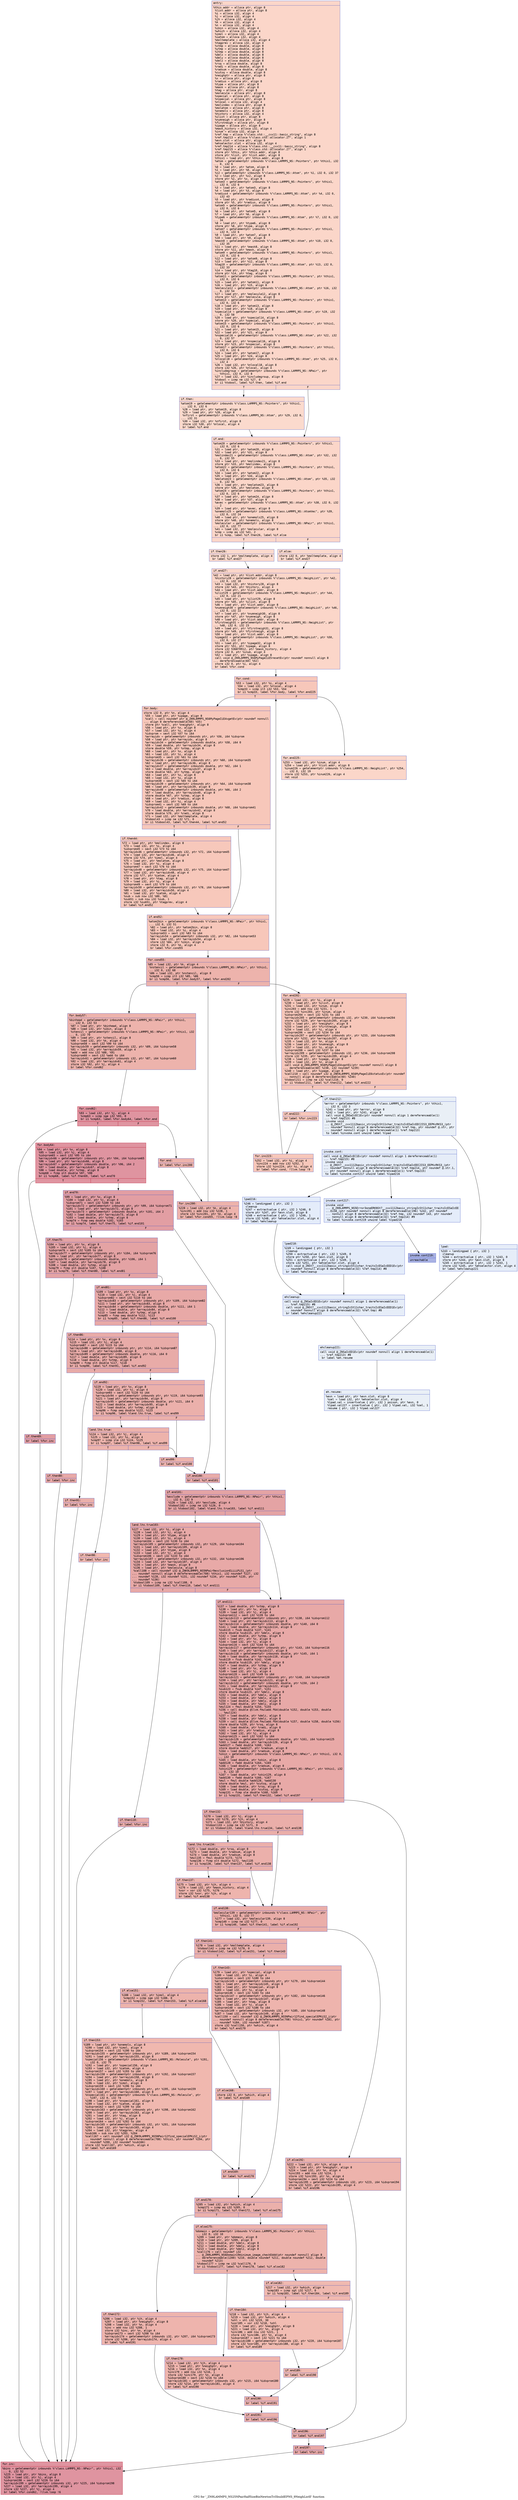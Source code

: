 digraph "CFG for '_ZN9LAMMPS_NS25NPairHalfSizeBinNewtonTri5buildEPNS_9NeighListE' function" {
	label="CFG for '_ZN9LAMMPS_NS25NPairHalfSizeBinNewtonTri5buildEPNS_9NeighListE' function";

	Node0x55bb4917cc70 [shape=record,color="#3d50c3ff", style=filled, fillcolor="#f6a38570" fontname="Courier",label="{entry:\l|  %this.addr = alloca ptr, align 8\l  %list.addr = alloca ptr, align 8\l  %i = alloca i32, align 4\l  %j = alloca i32, align 4\l  %jh = alloca i32, align 4\l  %k = alloca i32, align 4\l  %n = alloca i32, align 4\l  %ibin = alloca i32, align 4\l  %which = alloca i32, align 4\l  %imol = alloca i32, align 4\l  %iatom = alloca i32, align 4\l  %moltemplate = alloca i32, align 4\l  %tagprev = alloca i32, align 4\l  %xtmp = alloca double, align 8\l  %ytmp = alloca double, align 8\l  %ztmp = alloca double, align 8\l  %delx = alloca double, align 8\l  %dely = alloca double, align 8\l  %delz = alloca double, align 8\l  %rsq = alloca double, align 8\l  %radi = alloca double, align 8\l  %radsum = alloca double, align 8\l  %cutsq = alloca double, align 8\l  %neighptr = alloca ptr, align 8\l  %x = alloca ptr, align 8\l  %radius = alloca ptr, align 8\l  %type = alloca ptr, align 8\l  %mask = alloca ptr, align 8\l  %tag = alloca ptr, align 8\l  %molecule = alloca ptr, align 8\l  %special = alloca ptr, align 8\l  %nspecial = alloca ptr, align 8\l  %nlocal = alloca i32, align 4\l  %molindex = alloca ptr, align 8\l  %molatom = alloca ptr, align 8\l  %onemols = alloca ptr, align 8\l  %history = alloca i32, align 4\l  %ilist = alloca ptr, align 8\l  %numneigh = alloca ptr, align 8\l  %firstneigh = alloca ptr, align 8\l  %ipage = alloca ptr, align 8\l  %mask_history = alloca i32, align 4\l  %inum = alloca i32, align 4\l  %ref.tmp = alloca %\"class.std::__cxx11::basic_string\", align 8\l  %ref.tmp213 = alloca %\"class.std::allocator.27\", align 1\l  %exn.slot = alloca ptr, align 8\l  %ehselector.slot = alloca i32, align 4\l  %ref.tmp214 = alloca %\"class.std::__cxx11::basic_string\", align 8\l  %ref.tmp215 = alloca %\"class.std::allocator.27\", align 1\l  store ptr %this, ptr %this.addr, align 8\l  store ptr %list, ptr %list.addr, align 8\l  %this1 = load ptr, ptr %this.addr, align 8\l  %atom = getelementptr inbounds %\"class.LAMMPS_NS::Pointers\", ptr %this1, i32\l... 0, i32 6\l  %0 = load ptr, ptr %atom, align 8\l  %1 = load ptr, ptr %0, align 8\l  %x2 = getelementptr inbounds %\"class.LAMMPS_NS::Atom\", ptr %1, i32 0, i32 37\l  %2 = load ptr, ptr %x2, align 8\l  store ptr %2, ptr %x, align 8\l  %atom3 = getelementptr inbounds %\"class.LAMMPS_NS::Pointers\", ptr %this1,\l... i32 0, i32 6\l  %3 = load ptr, ptr %atom3, align 8\l  %4 = load ptr, ptr %3, align 8\l  %radius4 = getelementptr inbounds %\"class.LAMMPS_NS::Atom\", ptr %4, i32 0,\l... i32 43\l  %5 = load ptr, ptr %radius4, align 8\l  store ptr %5, ptr %radius, align 8\l  %atom5 = getelementptr inbounds %\"class.LAMMPS_NS::Pointers\", ptr %this1,\l... i32 0, i32 6\l  %6 = load ptr, ptr %atom5, align 8\l  %7 = load ptr, ptr %6, align 8\l  %type6 = getelementptr inbounds %\"class.LAMMPS_NS::Atom\", ptr %7, i32 0, i32\l... 34\l  %8 = load ptr, ptr %type6, align 8\l  store ptr %8, ptr %type, align 8\l  %atom7 = getelementptr inbounds %\"class.LAMMPS_NS::Pointers\", ptr %this1,\l... i32 0, i32 6\l  %9 = load ptr, ptr %atom7, align 8\l  %10 = load ptr, ptr %9, align 8\l  %mask8 = getelementptr inbounds %\"class.LAMMPS_NS::Atom\", ptr %10, i32 0,\l... i32 35\l  %11 = load ptr, ptr %mask8, align 8\l  store ptr %11, ptr %mask, align 8\l  %atom9 = getelementptr inbounds %\"class.LAMMPS_NS::Pointers\", ptr %this1,\l... i32 0, i32 6\l  %12 = load ptr, ptr %atom9, align 8\l  %13 = load ptr, ptr %12, align 8\l  %tag10 = getelementptr inbounds %\"class.LAMMPS_NS::Atom\", ptr %13, i32 0,\l... i32 33\l  %14 = load ptr, ptr %tag10, align 8\l  store ptr %14, ptr %tag, align 8\l  %atom11 = getelementptr inbounds %\"class.LAMMPS_NS::Pointers\", ptr %this1,\l... i32 0, i32 6\l  %15 = load ptr, ptr %atom11, align 8\l  %16 = load ptr, ptr %15, align 8\l  %molecule12 = getelementptr inbounds %\"class.LAMMPS_NS::Atom\", ptr %16, i32\l... 0, i32 54\l  %17 = load ptr, ptr %molecule12, align 8\l  store ptr %17, ptr %molecule, align 8\l  %atom13 = getelementptr inbounds %\"class.LAMMPS_NS::Pointers\", ptr %this1,\l... i32 0, i32 6\l  %18 = load ptr, ptr %atom13, align 8\l  %19 = load ptr, ptr %18, align 8\l  %special14 = getelementptr inbounds %\"class.LAMMPS_NS::Atom\", ptr %19, i32\l... 0, i32 58\l  %20 = load ptr, ptr %special14, align 8\l  store ptr %20, ptr %special, align 8\l  %atom15 = getelementptr inbounds %\"class.LAMMPS_NS::Pointers\", ptr %this1,\l... i32 0, i32 6\l  %21 = load ptr, ptr %atom15, align 8\l  %22 = load ptr, ptr %21, align 8\l  %nspecial16 = getelementptr inbounds %\"class.LAMMPS_NS::Atom\", ptr %22, i32\l... 0, i32 57\l  %23 = load ptr, ptr %nspecial16, align 8\l  store ptr %23, ptr %nspecial, align 8\l  %atom17 = getelementptr inbounds %\"class.LAMMPS_NS::Pointers\", ptr %this1,\l... i32 0, i32 6\l  %24 = load ptr, ptr %atom17, align 8\l  %25 = load ptr, ptr %24, align 8\l  %nlocal18 = getelementptr inbounds %\"class.LAMMPS_NS::Atom\", ptr %25, i32 0,\l... i32 4\l  %26 = load i32, ptr %nlocal18, align 8\l  store i32 %26, ptr %nlocal, align 4\l  %includegroup = getelementptr inbounds %\"class.LAMMPS_NS::NPair\", ptr\l... %this1, i32 0, i32 8\l  %27 = load i32, ptr %includegroup, align 8\l  %tobool = icmp ne i32 %27, 0\l  br i1 %tobool, label %if.then, label %if.end\l|{<s0>T|<s1>F}}"];
	Node0x55bb4917cc70:s0 -> Node0x55bb49182b20[tooltip="entry -> if.then\nProbability 62.50%" ];
	Node0x55bb4917cc70:s1 -> Node0x55bb49182b90[tooltip="entry -> if.end\nProbability 37.50%" ];
	Node0x55bb49182b20 [shape=record,color="#3d50c3ff", style=filled, fillcolor="#f7ac8e70" fontname="Courier",label="{if.then:\l|  %atom19 = getelementptr inbounds %\"class.LAMMPS_NS::Pointers\", ptr %this1,\l... i32 0, i32 6\l  %28 = load ptr, ptr %atom19, align 8\l  %29 = load ptr, ptr %28, align 8\l  %nfirst = getelementptr inbounds %\"class.LAMMPS_NS::Atom\", ptr %29, i32 0,\l... i32 31\l  %30 = load i32, ptr %nfirst, align 8\l  store i32 %30, ptr %nlocal, align 4\l  br label %if.end\l}"];
	Node0x55bb49182b20 -> Node0x55bb49182b90[tooltip="if.then -> if.end\nProbability 100.00%" ];
	Node0x55bb49182b90 [shape=record,color="#3d50c3ff", style=filled, fillcolor="#f6a38570" fontname="Courier",label="{if.end:\l|  %atom20 = getelementptr inbounds %\"class.LAMMPS_NS::Pointers\", ptr %this1,\l... i32 0, i32 6\l  %31 = load ptr, ptr %atom20, align 8\l  %32 = load ptr, ptr %31, align 8\l  %molindex21 = getelementptr inbounds %\"class.LAMMPS_NS::Atom\", ptr %32, i32\l... 0, i32 55\l  %33 = load ptr, ptr %molindex21, align 8\l  store ptr %33, ptr %molindex, align 8\l  %atom22 = getelementptr inbounds %\"class.LAMMPS_NS::Pointers\", ptr %this1,\l... i32 0, i32 6\l  %34 = load ptr, ptr %atom22, align 8\l  %35 = load ptr, ptr %34, align 8\l  %molatom23 = getelementptr inbounds %\"class.LAMMPS_NS::Atom\", ptr %35, i32\l... 0, i32 56\l  %36 = load ptr, ptr %molatom23, align 8\l  store ptr %36, ptr %molatom, align 8\l  %atom24 = getelementptr inbounds %\"class.LAMMPS_NS::Pointers\", ptr %this1,\l... i32 0, i32 6\l  %37 = load ptr, ptr %atom24, align 8\l  %38 = load ptr, ptr %37, align 8\l  %avec = getelementptr inbounds %\"class.LAMMPS_NS::Atom\", ptr %38, i32 0, i32\l... 2\l  %39 = load ptr, ptr %avec, align 8\l  %onemols25 = getelementptr inbounds %\"class.LAMMPS_NS::AtomVec\", ptr %39,\l... i32 0, i32 24\l  %40 = load ptr, ptr %onemols25, align 8\l  store ptr %40, ptr %onemols, align 8\l  %molecular = getelementptr inbounds %\"class.LAMMPS_NS::NPair\", ptr %this1,\l... i32 0, i32 77\l  %41 = load i32, ptr %molecular, align 8\l  %cmp = icmp eq i32 %41, 2\l  br i1 %cmp, label %if.then26, label %if.else\l|{<s0>T|<s1>F}}"];
	Node0x55bb49182b90:s0 -> Node0x55bb49184dc0[tooltip="if.end -> if.then26\nProbability 50.00%" ];
	Node0x55bb49182b90:s1 -> Node0x55bb49184e40[tooltip="if.end -> if.else\nProbability 50.00%" ];
	Node0x55bb49184dc0 [shape=record,color="#3d50c3ff", style=filled, fillcolor="#f7ac8e70" fontname="Courier",label="{if.then26:\l|  store i32 1, ptr %moltemplate, align 4\l  br label %if.end27\l}"];
	Node0x55bb49184dc0 -> Node0x55bb49185000[tooltip="if.then26 -> if.end27\nProbability 100.00%" ];
	Node0x55bb49184e40 [shape=record,color="#3d50c3ff", style=filled, fillcolor="#f7ac8e70" fontname="Courier",label="{if.else:\l|  store i32 0, ptr %moltemplate, align 4\l  br label %if.end27\l}"];
	Node0x55bb49184e40 -> Node0x55bb49185000[tooltip="if.else -> if.end27\nProbability 100.00%" ];
	Node0x55bb49185000 [shape=record,color="#3d50c3ff", style=filled, fillcolor="#f6a38570" fontname="Courier",label="{if.end27:\l|  %42 = load ptr, ptr %list.addr, align 8\l  %history28 = getelementptr inbounds %\"class.LAMMPS_NS::NeighList\", ptr %42,\l... i32 0, i32 10\l  %43 = load i32, ptr %history28, align 8\l  store i32 %43, ptr %history, align 4\l  %44 = load ptr, ptr %list.addr, align 8\l  %ilist29 = getelementptr inbounds %\"class.LAMMPS_NS::NeighList\", ptr %44,\l... i32 0, i32 21\l  %45 = load ptr, ptr %ilist29, align 8\l  store ptr %45, ptr %ilist, align 8\l  %46 = load ptr, ptr %list.addr, align 8\l  %numneigh30 = getelementptr inbounds %\"class.LAMMPS_NS::NeighList\", ptr %46,\l... i32 0, i32 22\l  %47 = load ptr, ptr %numneigh30, align 8\l  store ptr %47, ptr %numneigh, align 8\l  %48 = load ptr, ptr %list.addr, align 8\l  %firstneigh31 = getelementptr inbounds %\"class.LAMMPS_NS::NeighList\", ptr\l... %48, i32 0, i32 23\l  %49 = load ptr, ptr %firstneigh31, align 8\l  store ptr %49, ptr %firstneigh, align 8\l  %50 = load ptr, ptr %list.addr, align 8\l  %ipage32 = getelementptr inbounds %\"class.LAMMPS_NS::NeighList\", ptr %50,\l... i32 0, i32 27\l  %51 = load ptr, ptr %ipage32, align 8\l  store ptr %51, ptr %ipage, align 8\l  store i32 536870912, ptr %mask_history, align 4\l  store i32 0, ptr %inum, align 4\l  %52 = load ptr, ptr %ipage, align 8\l  call void @_ZN9LAMMPS_NS6MyPageIiE5resetEv(ptr noundef nonnull align 8\l... dereferenceable(60) %52)\l  store i32 0, ptr %i, align 4\l  br label %for.cond\l}"];
	Node0x55bb49185000 -> Node0x55bb49186c30[tooltip="if.end27 -> for.cond\nProbability 100.00%" ];
	Node0x55bb49186c30 [shape=record,color="#3d50c3ff", style=filled, fillcolor="#ec7f6370" fontname="Courier",label="{for.cond:\l|  %53 = load i32, ptr %i, align 4\l  %54 = load i32, ptr %nlocal, align 4\l  %cmp33 = icmp slt i32 %53, %54\l  br i1 %cmp33, label %for.body, label %for.end225\l|{<s0>T|<s1>F}}"];
	Node0x55bb49186c30:s0 -> Node0x55bb49186ee0[tooltip="for.cond -> for.body\nProbability 96.88%" ];
	Node0x55bb49186c30:s1 -> Node0x55bb4917f9c0[tooltip="for.cond -> for.end225\nProbability 3.12%" ];
	Node0x55bb49186ee0 [shape=record,color="#3d50c3ff", style=filled, fillcolor="#ec7f6370" fontname="Courier",label="{for.body:\l|  store i32 0, ptr %n, align 4\l  %55 = load ptr, ptr %ipage, align 8\l  %call = call noundef ptr @_ZN9LAMMPS_NS6MyPageIiE4vgetEv(ptr noundef nonnull\l... align 8 dereferenceable(60) %55)\l  store ptr %call, ptr %neighptr, align 8\l  %56 = load ptr, ptr %x, align 8\l  %57 = load i32, ptr %i, align 4\l  %idxprom = sext i32 %57 to i64\l  %arrayidx = getelementptr inbounds ptr, ptr %56, i64 %idxprom\l  %58 = load ptr, ptr %arrayidx, align 8\l  %arrayidx34 = getelementptr inbounds double, ptr %58, i64 0\l  %59 = load double, ptr %arrayidx34, align 8\l  store double %59, ptr %xtmp, align 8\l  %60 = load ptr, ptr %x, align 8\l  %61 = load i32, ptr %i, align 4\l  %idxprom35 = sext i32 %61 to i64\l  %arrayidx36 = getelementptr inbounds ptr, ptr %60, i64 %idxprom35\l  %62 = load ptr, ptr %arrayidx36, align 8\l  %arrayidx37 = getelementptr inbounds double, ptr %62, i64 1\l  %63 = load double, ptr %arrayidx37, align 8\l  store double %63, ptr %ytmp, align 8\l  %64 = load ptr, ptr %x, align 8\l  %65 = load i32, ptr %i, align 4\l  %idxprom38 = sext i32 %65 to i64\l  %arrayidx39 = getelementptr inbounds ptr, ptr %64, i64 %idxprom38\l  %66 = load ptr, ptr %arrayidx39, align 8\l  %arrayidx40 = getelementptr inbounds double, ptr %66, i64 2\l  %67 = load double, ptr %arrayidx40, align 8\l  store double %67, ptr %ztmp, align 8\l  %68 = load ptr, ptr %radius, align 8\l  %69 = load i32, ptr %i, align 4\l  %idxprom41 = sext i32 %69 to i64\l  %arrayidx42 = getelementptr inbounds double, ptr %68, i64 %idxprom41\l  %70 = load double, ptr %arrayidx42, align 8\l  store double %70, ptr %radi, align 8\l  %71 = load i32, ptr %moltemplate, align 4\l  %tobool43 = icmp ne i32 %71, 0\l  br i1 %tobool43, label %if.then44, label %if.end52\l|{<s0>T|<s1>F}}"];
	Node0x55bb49186ee0:s0 -> Node0x55bb49188e40[tooltip="for.body -> if.then44\nProbability 62.50%" ];
	Node0x55bb49186ee0:s1 -> Node0x55bb49188f20[tooltip="for.body -> if.end52\nProbability 37.50%" ];
	Node0x55bb49188e40 [shape=record,color="#3d50c3ff", style=filled, fillcolor="#ed836670" fontname="Courier",label="{if.then44:\l|  %72 = load ptr, ptr %molindex, align 8\l  %73 = load i32, ptr %i, align 4\l  %idxprom45 = sext i32 %73 to i64\l  %arrayidx46 = getelementptr inbounds i32, ptr %72, i64 %idxprom45\l  %74 = load i32, ptr %arrayidx46, align 4\l  store i32 %74, ptr %imol, align 4\l  %75 = load ptr, ptr %molatom, align 8\l  %76 = load i32, ptr %i, align 4\l  %idxprom47 = sext i32 %76 to i64\l  %arrayidx48 = getelementptr inbounds i32, ptr %75, i64 %idxprom47\l  %77 = load i32, ptr %arrayidx48, align 4\l  store i32 %77, ptr %iatom, align 4\l  %78 = load ptr, ptr %tag, align 8\l  %79 = load i32, ptr %i, align 4\l  %idxprom49 = sext i32 %79 to i64\l  %arrayidx50 = getelementptr inbounds i32, ptr %78, i64 %idxprom49\l  %80 = load i32, ptr %arrayidx50, align 4\l  %81 = load i32, ptr %iatom, align 4\l  %sub = sub nsw i32 %80, %81\l  %sub51 = sub nsw i32 %sub, 1\l  store i32 %sub51, ptr %tagprev, align 4\l  br label %if.end52\l}"];
	Node0x55bb49188e40 -> Node0x55bb49188f20[tooltip="if.then44 -> if.end52\nProbability 100.00%" ];
	Node0x55bb49188f20 [shape=record,color="#3d50c3ff", style=filled, fillcolor="#ec7f6370" fontname="Courier",label="{if.end52:\l|  %atom2bin = getelementptr inbounds %\"class.LAMMPS_NS::NPair\", ptr %this1,\l... i32 0, i32 51\l  %82 = load ptr, ptr %atom2bin, align 8\l  %83 = load i32, ptr %i, align 4\l  %idxprom53 = sext i32 %83 to i64\l  %arrayidx54 = getelementptr inbounds i32, ptr %82, i64 %idxprom53\l  %84 = load i32, ptr %arrayidx54, align 4\l  store i32 %84, ptr %ibin, align 4\l  store i32 0, ptr %k, align 4\l  br label %for.cond55\l}"];
	Node0x55bb49188f20 -> Node0x55bb4918a300[tooltip="if.end52 -> for.cond55\nProbability 100.00%" ];
	Node0x55bb4918a300 [shape=record,color="#3d50c3ff", style=filled, fillcolor="#d6524470" fontname="Courier",label="{for.cond55:\l|  %85 = load i32, ptr %k, align 4\l  %nstencil = getelementptr inbounds %\"class.LAMMPS_NS::NPair\", ptr %this1,\l... i32 0, i32 68\l  %86 = load i32, ptr %nstencil, align 8\l  %cmp56 = icmp slt i32 %85, %86\l  br i1 %cmp56, label %for.body57, label %for.end202\l|{<s0>T|<s1>F}}"];
	Node0x55bb4918a300:s0 -> Node0x55bb4918a6c0[tooltip="for.cond55 -> for.body57\nProbability 96.88%" ];
	Node0x55bb4918a300:s1 -> Node0x55bb4918a740[tooltip="for.cond55 -> for.end202\nProbability 3.12%" ];
	Node0x55bb4918a6c0 [shape=record,color="#3d50c3ff", style=filled, fillcolor="#d6524470" fontname="Courier",label="{for.body57:\l|  %binhead = getelementptr inbounds %\"class.LAMMPS_NS::NPair\", ptr %this1,\l... i32 0, i32 53\l  %87 = load ptr, ptr %binhead, align 8\l  %88 = load i32, ptr %ibin, align 4\l  %stencil = getelementptr inbounds %\"class.LAMMPS_NS::NPair\", ptr %this1, i32\l... 0, i32 70\l  %89 = load ptr, ptr %stencil, align 8\l  %90 = load i32, ptr %k, align 4\l  %idxprom58 = sext i32 %90 to i64\l  %arrayidx59 = getelementptr inbounds i32, ptr %89, i64 %idxprom58\l  %91 = load i32, ptr %arrayidx59, align 4\l  %add = add nsw i32 %88, %91\l  %idxprom60 = sext i32 %add to i64\l  %arrayidx61 = getelementptr inbounds i32, ptr %87, i64 %idxprom60\l  %92 = load i32, ptr %arrayidx61, align 4\l  store i32 %92, ptr %j, align 4\l  br label %for.cond62\l}"];
	Node0x55bb4918a6c0 -> Node0x55bb4918b1c0[tooltip="for.body57 -> for.cond62\nProbability 100.00%" ];
	Node0x55bb4918b1c0 [shape=record,color="#b70d28ff", style=filled, fillcolor="#b70d2870" fontname="Courier",label="{for.cond62:\l|  %93 = load i32, ptr %j, align 4\l  %cmp63 = icmp sge i32 %93, 0\l  br i1 %cmp63, label %for.body64, label %for.end\l|{<s0>T|<s1>F}}"];
	Node0x55bb4918b1c0:s0 -> Node0x55bb4918b3e0[tooltip="for.cond62 -> for.body64\nProbability 96.88%" ];
	Node0x55bb4918b1c0:s1 -> Node0x55bb4918b460[tooltip="for.cond62 -> for.end\nProbability 3.12%" ];
	Node0x55bb4918b3e0 [shape=record,color="#b70d28ff", style=filled, fillcolor="#b70d2870" fontname="Courier",label="{for.body64:\l|  %94 = load ptr, ptr %x, align 8\l  %95 = load i32, ptr %j, align 4\l  %idxprom65 = sext i32 %95 to i64\l  %arrayidx66 = getelementptr inbounds ptr, ptr %94, i64 %idxprom65\l  %96 = load ptr, ptr %arrayidx66, align 8\l  %arrayidx67 = getelementptr inbounds double, ptr %96, i64 2\l  %97 = load double, ptr %arrayidx67, align 8\l  %98 = load double, ptr %ztmp, align 8\l  %cmp68 = fcmp olt double %97, %98\l  br i1 %cmp68, label %if.then69, label %if.end70\l|{<s0>T|<s1>F}}"];
	Node0x55bb4918b3e0:s0 -> Node0x55bb49185e00[tooltip="for.body64 -> if.then69\nProbability 50.00%" ];
	Node0x55bb4918b3e0:s1 -> Node0x55bb49185e80[tooltip="for.body64 -> if.end70\nProbability 50.00%" ];
	Node0x55bb49185e00 [shape=record,color="#3d50c3ff", style=filled, fillcolor="#be242e70" fontname="Courier",label="{if.then69:\l|  br label %for.inc\l}"];
	Node0x55bb49185e00 -> Node0x55bb49186010[tooltip="if.then69 -> for.inc\nProbability 100.00%" ];
	Node0x55bb49185e80 [shape=record,color="#3d50c3ff", style=filled, fillcolor="#be242e70" fontname="Courier",label="{if.end70:\l|  %99 = load ptr, ptr %x, align 8\l  %100 = load i32, ptr %j, align 4\l  %idxprom71 = sext i32 %100 to i64\l  %arrayidx72 = getelementptr inbounds ptr, ptr %99, i64 %idxprom71\l  %101 = load ptr, ptr %arrayidx72, align 8\l  %arrayidx73 = getelementptr inbounds double, ptr %101, i64 2\l  %102 = load double, ptr %arrayidx73, align 8\l  %103 = load double, ptr %ztmp, align 8\l  %cmp74 = fcmp oeq double %102, %103\l  br i1 %cmp74, label %if.then75, label %if.end101\l|{<s0>T|<s1>F}}"];
	Node0x55bb49185e80:s0 -> Node0x55bb4918cbb0[tooltip="if.end70 -> if.then75\nProbability 62.50%" ];
	Node0x55bb49185e80:s1 -> Node0x55bb4918cc30[tooltip="if.end70 -> if.end101\nProbability 37.50%" ];
	Node0x55bb4918cbb0 [shape=record,color="#3d50c3ff", style=filled, fillcolor="#c32e3170" fontname="Courier",label="{if.then75:\l|  %104 = load ptr, ptr %x, align 8\l  %105 = load i32, ptr %j, align 4\l  %idxprom76 = sext i32 %105 to i64\l  %arrayidx77 = getelementptr inbounds ptr, ptr %104, i64 %idxprom76\l  %106 = load ptr, ptr %arrayidx77, align 8\l  %arrayidx78 = getelementptr inbounds double, ptr %106, i64 1\l  %107 = load double, ptr %arrayidx78, align 8\l  %108 = load double, ptr %ytmp, align 8\l  %cmp79 = fcmp olt double %107, %108\l  br i1 %cmp79, label %if.then80, label %if.end81\l|{<s0>T|<s1>F}}"];
	Node0x55bb4918cbb0:s0 -> Node0x55bb4918d330[tooltip="if.then75 -> if.then80\nProbability 50.00%" ];
	Node0x55bb4918cbb0:s1 -> Node0x55bb4918d3b0[tooltip="if.then75 -> if.end81\nProbability 50.00%" ];
	Node0x55bb4918d330 [shape=record,color="#3d50c3ff", style=filled, fillcolor="#ca3b3770" fontname="Courier",label="{if.then80:\l|  br label %for.inc\l}"];
	Node0x55bb4918d330 -> Node0x55bb49186010[tooltip="if.then80 -> for.inc\nProbability 100.00%" ];
	Node0x55bb4918d3b0 [shape=record,color="#3d50c3ff", style=filled, fillcolor="#ca3b3770" fontname="Courier",label="{if.end81:\l|  %109 = load ptr, ptr %x, align 8\l  %110 = load i32, ptr %j, align 4\l  %idxprom82 = sext i32 %110 to i64\l  %arrayidx83 = getelementptr inbounds ptr, ptr %109, i64 %idxprom82\l  %111 = load ptr, ptr %arrayidx83, align 8\l  %arrayidx84 = getelementptr inbounds double, ptr %111, i64 1\l  %112 = load double, ptr %arrayidx84, align 8\l  %113 = load double, ptr %ytmp, align 8\l  %cmp85 = fcmp oeq double %112, %113\l  br i1 %cmp85, label %if.then86, label %if.end100\l|{<s0>T|<s1>F}}"];
	Node0x55bb4918d3b0:s0 -> Node0x55bb4918db20[tooltip="if.end81 -> if.then86\nProbability 62.50%" ];
	Node0x55bb4918d3b0:s1 -> Node0x55bb4918dba0[tooltip="if.end81 -> if.end100\nProbability 37.50%" ];
	Node0x55bb4918db20 [shape=record,color="#3d50c3ff", style=filled, fillcolor="#cc403a70" fontname="Courier",label="{if.then86:\l|  %114 = load ptr, ptr %x, align 8\l  %115 = load i32, ptr %j, align 4\l  %idxprom87 = sext i32 %115 to i64\l  %arrayidx88 = getelementptr inbounds ptr, ptr %114, i64 %idxprom87\l  %116 = load ptr, ptr %arrayidx88, align 8\l  %arrayidx89 = getelementptr inbounds double, ptr %116, i64 0\l  %117 = load double, ptr %arrayidx89, align 8\l  %118 = load double, ptr %xtmp, align 8\l  %cmp90 = fcmp olt double %117, %118\l  br i1 %cmp90, label %if.then91, label %if.end92\l|{<s0>T|<s1>F}}"];
	Node0x55bb4918db20:s0 -> Node0x55bb4918e240[tooltip="if.then86 -> if.then91\nProbability 50.00%" ];
	Node0x55bb4918db20:s1 -> Node0x55bb4918e2c0[tooltip="if.then86 -> if.end92\nProbability 50.00%" ];
	Node0x55bb4918e240 [shape=record,color="#3d50c3ff", style=filled, fillcolor="#d24b4070" fontname="Courier",label="{if.then91:\l|  br label %for.inc\l}"];
	Node0x55bb4918e240 -> Node0x55bb49186010[tooltip="if.then91 -> for.inc\nProbability 100.00%" ];
	Node0x55bb4918e2c0 [shape=record,color="#3d50c3ff", style=filled, fillcolor="#d24b4070" fontname="Courier",label="{if.end92:\l|  %119 = load ptr, ptr %x, align 8\l  %120 = load i32, ptr %j, align 4\l  %idxprom93 = sext i32 %120 to i64\l  %arrayidx94 = getelementptr inbounds ptr, ptr %119, i64 %idxprom93\l  %121 = load ptr, ptr %arrayidx94, align 8\l  %arrayidx95 = getelementptr inbounds double, ptr %121, i64 0\l  %122 = load double, ptr %arrayidx95, align 8\l  %123 = load double, ptr %xtmp, align 8\l  %cmp96 = fcmp oeq double %122, %123\l  br i1 %cmp96, label %land.lhs.true, label %if.end99\l|{<s0>T|<s1>F}}"];
	Node0x55bb4918e2c0:s0 -> Node0x55bb49183420[tooltip="if.end92 -> land.lhs.true\nProbability 62.50%" ];
	Node0x55bb4918e2c0:s1 -> Node0x55bb491834a0[tooltip="if.end92 -> if.end99\nProbability 37.50%" ];
	Node0x55bb49183420 [shape=record,color="#3d50c3ff", style=filled, fillcolor="#d6524470" fontname="Courier",label="{land.lhs.true:\l|  %124 = load i32, ptr %j, align 4\l  %125 = load i32, ptr %i, align 4\l  %cmp97 = icmp sle i32 %124, %125\l  br i1 %cmp97, label %if.then98, label %if.end99\l|{<s0>T|<s1>F}}"];
	Node0x55bb49183420:s0 -> Node0x55bb49183780[tooltip="land.lhs.true -> if.then98\nProbability 50.00%" ];
	Node0x55bb49183420:s1 -> Node0x55bb491834a0[tooltip="land.lhs.true -> if.end99\nProbability 50.00%" ];
	Node0x55bb49183780 [shape=record,color="#3d50c3ff", style=filled, fillcolor="#dc5d4a70" fontname="Courier",label="{if.then98:\l|  br label %for.inc\l}"];
	Node0x55bb49183780 -> Node0x55bb49186010[tooltip="if.then98 -> for.inc\nProbability 100.00%" ];
	Node0x55bb491834a0 [shape=record,color="#3d50c3ff", style=filled, fillcolor="#d6524470" fontname="Courier",label="{if.end99:\l|  br label %if.end100\l}"];
	Node0x55bb491834a0 -> Node0x55bb4918dba0[tooltip="if.end99 -> if.end100\nProbability 100.00%" ];
	Node0x55bb4918dba0 [shape=record,color="#3d50c3ff", style=filled, fillcolor="#cc403a70" fontname="Courier",label="{if.end100:\l|  br label %if.end101\l}"];
	Node0x55bb4918dba0 -> Node0x55bb4918cc30[tooltip="if.end100 -> if.end101\nProbability 100.00%" ];
	Node0x55bb4918cc30 [shape=record,color="#3d50c3ff", style=filled, fillcolor="#c32e3170" fontname="Courier",label="{if.end101:\l|  %exclude = getelementptr inbounds %\"class.LAMMPS_NS::NPair\", ptr %this1,\l... i32 0, i32 9\l  %126 = load i32, ptr %exclude, align 4\l  %tobool102 = icmp ne i32 %126, 0\l  br i1 %tobool102, label %land.lhs.true103, label %if.end111\l|{<s0>T|<s1>F}}"];
	Node0x55bb4918cc30:s0 -> Node0x55bb49183c80[tooltip="if.end101 -> land.lhs.true103\nProbability 62.50%" ];
	Node0x55bb4918cc30:s1 -> Node0x55bb49183d20[tooltip="if.end101 -> if.end111\nProbability 37.50%" ];
	Node0x55bb49183c80 [shape=record,color="#3d50c3ff", style=filled, fillcolor="#ca3b3770" fontname="Courier",label="{land.lhs.true103:\l|  %127 = load i32, ptr %i, align 4\l  %128 = load i32, ptr %j, align 4\l  %129 = load ptr, ptr %type, align 8\l  %130 = load i32, ptr %i, align 4\l  %idxprom104 = sext i32 %130 to i64\l  %arrayidx105 = getelementptr inbounds i32, ptr %129, i64 %idxprom104\l  %131 = load i32, ptr %arrayidx105, align 4\l  %132 = load ptr, ptr %type, align 8\l  %133 = load i32, ptr %j, align 4\l  %idxprom106 = sext i32 %133 to i64\l  %arrayidx107 = getelementptr inbounds i32, ptr %132, i64 %idxprom106\l  %134 = load i32, ptr %arrayidx107, align 4\l  %135 = load ptr, ptr %mask, align 8\l  %136 = load ptr, ptr %molecule, align 8\l  %call108 = call noundef i32 @_ZNK9LAMMPS_NS5NPair9exclusionEiiiiPiS1_(ptr\l... noundef nonnull align 8 dereferenceable(708) %this1, i32 noundef %127, i32\l... noundef %128, i32 noundef %131, i32 noundef %134, ptr noundef %135, ptr\l... noundef %136)\l  %tobool109 = icmp ne i32 %call108, 0\l  br i1 %tobool109, label %if.then110, label %if.end111\l|{<s0>T|<s1>F}}"];
	Node0x55bb49183c80:s0 -> Node0x55bb49190f60[tooltip="land.lhs.true103 -> if.then110\nProbability 62.50%" ];
	Node0x55bb49183c80:s1 -> Node0x55bb49183d20[tooltip="land.lhs.true103 -> if.end111\nProbability 37.50%" ];
	Node0x55bb49190f60 [shape=record,color="#3d50c3ff", style=filled, fillcolor="#cc403a70" fontname="Courier",label="{if.then110:\l|  br label %for.inc\l}"];
	Node0x55bb49190f60 -> Node0x55bb49186010[tooltip="if.then110 -> for.inc\nProbability 100.00%" ];
	Node0x55bb49183d20 [shape=record,color="#3d50c3ff", style=filled, fillcolor="#ca3b3770" fontname="Courier",label="{if.end111:\l|  %137 = load double, ptr %xtmp, align 8\l  %138 = load ptr, ptr %x, align 8\l  %139 = load i32, ptr %j, align 4\l  %idxprom112 = sext i32 %139 to i64\l  %arrayidx113 = getelementptr inbounds ptr, ptr %138, i64 %idxprom112\l  %140 = load ptr, ptr %arrayidx113, align 8\l  %arrayidx114 = getelementptr inbounds double, ptr %140, i64 0\l  %141 = load double, ptr %arrayidx114, align 8\l  %sub115 = fsub double %137, %141\l  store double %sub115, ptr %delx, align 8\l  %142 = load double, ptr %ytmp, align 8\l  %143 = load ptr, ptr %x, align 8\l  %144 = load i32, ptr %j, align 4\l  %idxprom116 = sext i32 %144 to i64\l  %arrayidx117 = getelementptr inbounds ptr, ptr %143, i64 %idxprom116\l  %145 = load ptr, ptr %arrayidx117, align 8\l  %arrayidx118 = getelementptr inbounds double, ptr %145, i64 1\l  %146 = load double, ptr %arrayidx118, align 8\l  %sub119 = fsub double %142, %146\l  store double %sub119, ptr %dely, align 8\l  %147 = load double, ptr %ztmp, align 8\l  %148 = load ptr, ptr %x, align 8\l  %149 = load i32, ptr %j, align 4\l  %idxprom120 = sext i32 %149 to i64\l  %arrayidx121 = getelementptr inbounds ptr, ptr %148, i64 %idxprom120\l  %150 = load ptr, ptr %arrayidx121, align 8\l  %arrayidx122 = getelementptr inbounds double, ptr %150, i64 2\l  %151 = load double, ptr %arrayidx122, align 8\l  %sub123 = fsub double %147, %151\l  store double %sub123, ptr %delz, align 8\l  %152 = load double, ptr %delx, align 8\l  %153 = load double, ptr %delx, align 8\l  %154 = load double, ptr %dely, align 8\l  %155 = load double, ptr %dely, align 8\l  %mul124 = fmul double %154, %155\l  %156 = call double @llvm.fmuladd.f64(double %152, double %153, double\l... %mul124)\l  %157 = load double, ptr %delz, align 8\l  %158 = load double, ptr %delz, align 8\l  %159 = call double @llvm.fmuladd.f64(double %157, double %158, double %156)\l  store double %159, ptr %rsq, align 8\l  %160 = load double, ptr %radi, align 8\l  %161 = load ptr, ptr %radius, align 8\l  %162 = load i32, ptr %j, align 4\l  %idxprom125 = sext i32 %162 to i64\l  %arrayidx126 = getelementptr inbounds double, ptr %161, i64 %idxprom125\l  %163 = load double, ptr %arrayidx126, align 8\l  %add127 = fadd double %160, %163\l  store double %add127, ptr %radsum, align 8\l  %164 = load double, ptr %radsum, align 8\l  %skin = getelementptr inbounds %\"class.LAMMPS_NS::NPair\", ptr %this1, i32 0,\l... i32 10\l  %165 = load double, ptr %skin, align 8\l  %add128 = fadd double %164, %165\l  %166 = load double, ptr %radsum, align 8\l  %skin129 = getelementptr inbounds %\"class.LAMMPS_NS::NPair\", ptr %this1, i32\l... 0, i32 10\l  %167 = load double, ptr %skin129, align 8\l  %add130 = fadd double %166, %167\l  %mul = fmul double %add128, %add130\l  store double %mul, ptr %cutsq, align 8\l  %168 = load double, ptr %rsq, align 8\l  %169 = load double, ptr %cutsq, align 8\l  %cmp131 = fcmp ole double %168, %169\l  br i1 %cmp131, label %if.then132, label %if.end197\l|{<s0>T|<s1>F}}"];
	Node0x55bb49183d20:s0 -> Node0x55bb49194150[tooltip="if.end111 -> if.then132\nProbability 50.00%" ];
	Node0x55bb49183d20:s1 -> Node0x55bb491941d0[tooltip="if.end111 -> if.end197\nProbability 50.00%" ];
	Node0x55bb49194150 [shape=record,color="#3d50c3ff", style=filled, fillcolor="#d0473d70" fontname="Courier",label="{if.then132:\l|  %170 = load i32, ptr %j, align 4\l  store i32 %170, ptr %jh, align 4\l  %171 = load i32, ptr %history, align 4\l  %tobool133 = icmp ne i32 %171, 0\l  br i1 %tobool133, label %land.lhs.true134, label %if.end138\l|{<s0>T|<s1>F}}"];
	Node0x55bb49194150:s0 -> Node0x55bb49194590[tooltip="if.then132 -> land.lhs.true134\nProbability 62.50%" ];
	Node0x55bb49194150:s1 -> Node0x55bb49194630[tooltip="if.then132 -> if.end138\nProbability 37.50%" ];
	Node0x55bb49194590 [shape=record,color="#3d50c3ff", style=filled, fillcolor="#d24b4070" fontname="Courier",label="{land.lhs.true134:\l|  %172 = load double, ptr %rsq, align 8\l  %173 = load double, ptr %radsum, align 8\l  %174 = load double, ptr %radsum, align 8\l  %mul135 = fmul double %173, %174\l  %cmp136 = fcmp olt double %172, %mul135\l  br i1 %cmp136, label %if.then137, label %if.end138\l|{<s0>T|<s1>F}}"];
	Node0x55bb49194590:s0 -> Node0x55bb49194ab0[tooltip="land.lhs.true134 -> if.then137\nProbability 50.00%" ];
	Node0x55bb49194590:s1 -> Node0x55bb49194630[tooltip="land.lhs.true134 -> if.end138\nProbability 50.00%" ];
	Node0x55bb49194ab0 [shape=record,color="#3d50c3ff", style=filled, fillcolor="#d8564670" fontname="Courier",label="{if.then137:\l|  %175 = load i32, ptr %jh, align 4\l  %176 = load i32, ptr %mask_history, align 4\l  %xor = xor i32 %175, %176\l  store i32 %xor, ptr %jh, align 4\l  br label %if.end138\l}"];
	Node0x55bb49194ab0 -> Node0x55bb49194630[tooltip="if.then137 -> if.end138\nProbability 100.00%" ];
	Node0x55bb49194630 [shape=record,color="#3d50c3ff", style=filled, fillcolor="#d0473d70" fontname="Courier",label="{if.end138:\l|  %molecular139 = getelementptr inbounds %\"class.LAMMPS_NS::NPair\", ptr\l... %this1, i32 0, i32 77\l  %177 = load i32, ptr %molecular139, align 8\l  %cmp140 = icmp ne i32 %177, 0\l  br i1 %cmp140, label %if.then141, label %if.else192\l|{<s0>T|<s1>F}}"];
	Node0x55bb49194630:s0 -> Node0x55bb49195060[tooltip="if.end138 -> if.then141\nProbability 62.50%" ];
	Node0x55bb49194630:s1 -> Node0x55bb491950e0[tooltip="if.end138 -> if.else192\nProbability 37.50%" ];
	Node0x55bb49195060 [shape=record,color="#3d50c3ff", style=filled, fillcolor="#d24b4070" fontname="Courier",label="{if.then141:\l|  %178 = load i32, ptr %moltemplate, align 4\l  %tobool142 = icmp ne i32 %178, 0\l  br i1 %tobool142, label %if.else151, label %if.then143\l|{<s0>T|<s1>F}}"];
	Node0x55bb49195060:s0 -> Node0x55bb49195350[tooltip="if.then141 -> if.else151\nProbability 62.50%" ];
	Node0x55bb49195060:s1 -> Node0x55bb491953d0[tooltip="if.then141 -> if.then143\nProbability 37.50%" ];
	Node0x55bb491953d0 [shape=record,color="#3d50c3ff", style=filled, fillcolor="#d8564670" fontname="Courier",label="{if.then143:\l|  %179 = load ptr, ptr %special, align 8\l  %180 = load i32, ptr %i, align 4\l  %idxprom144 = sext i32 %180 to i64\l  %arrayidx145 = getelementptr inbounds ptr, ptr %179, i64 %idxprom144\l  %181 = load ptr, ptr %arrayidx145, align 8\l  %182 = load ptr, ptr %nspecial, align 8\l  %183 = load i32, ptr %i, align 4\l  %idxprom146 = sext i32 %183 to i64\l  %arrayidx147 = getelementptr inbounds ptr, ptr %182, i64 %idxprom146\l  %184 = load ptr, ptr %arrayidx147, align 8\l  %185 = load ptr, ptr %tag, align 8\l  %186 = load i32, ptr %j, align 4\l  %idxprom148 = sext i32 %186 to i64\l  %arrayidx149 = getelementptr inbounds i32, ptr %185, i64 %idxprom148\l  %187 = load i32, ptr %arrayidx149, align 4\l  %call150 = call noundef i32 @_ZNK9LAMMPS_NS5NPair12find_specialEPKiS2_i(ptr\l... noundef nonnull align 8 dereferenceable(708) %this1, ptr noundef %181, ptr\l... noundef %184, i32 noundef %187)\l  store i32 %call150, ptr %which, align 4\l  br label %if.end170\l}"];
	Node0x55bb491953d0 -> Node0x55bb49196110[tooltip="if.then143 -> if.end170\nProbability 100.00%" ];
	Node0x55bb49195350 [shape=record,color="#3d50c3ff", style=filled, fillcolor="#d6524470" fontname="Courier",label="{if.else151:\l|  %188 = load i32, ptr %imol, align 4\l  %cmp152 = icmp sge i32 %188, 0\l  br i1 %cmp152, label %if.then153, label %if.else168\l|{<s0>T|<s1>F}}"];
	Node0x55bb49195350:s0 -> Node0x55bb49196340[tooltip="if.else151 -> if.then153\nProbability 50.00%" ];
	Node0x55bb49195350:s1 -> Node0x55bb491963c0[tooltip="if.else151 -> if.else168\nProbability 50.00%" ];
	Node0x55bb49196340 [shape=record,color="#3d50c3ff", style=filled, fillcolor="#dc5d4a70" fontname="Courier",label="{if.then153:\l|  %189 = load ptr, ptr %onemols, align 8\l  %190 = load i32, ptr %imol, align 4\l  %idxprom154 = sext i32 %190 to i64\l  %arrayidx155 = getelementptr inbounds ptr, ptr %189, i64 %idxprom154\l  %191 = load ptr, ptr %arrayidx155, align 8\l  %special156 = getelementptr inbounds %\"class.LAMMPS_NS::Molecule\", ptr %191,\l... i32 0, i32 75\l  %192 = load ptr, ptr %special156, align 8\l  %193 = load i32, ptr %iatom, align 4\l  %idxprom157 = sext i32 %193 to i64\l  %arrayidx158 = getelementptr inbounds ptr, ptr %192, i64 %idxprom157\l  %194 = load ptr, ptr %arrayidx158, align 8\l  %195 = load ptr, ptr %onemols, align 8\l  %196 = load i32, ptr %imol, align 4\l  %idxprom159 = sext i32 %196 to i64\l  %arrayidx160 = getelementptr inbounds ptr, ptr %195, i64 %idxprom159\l  %197 = load ptr, ptr %arrayidx160, align 8\l  %nspecial161 = getelementptr inbounds %\"class.LAMMPS_NS::Molecule\", ptr\l... %197, i32 0, i32 74\l  %198 = load ptr, ptr %nspecial161, align 8\l  %199 = load i32, ptr %iatom, align 4\l  %idxprom162 = sext i32 %199 to i64\l  %arrayidx163 = getelementptr inbounds ptr, ptr %198, i64 %idxprom162\l  %200 = load ptr, ptr %arrayidx163, align 8\l  %201 = load ptr, ptr %tag, align 8\l  %202 = load i32, ptr %j, align 4\l  %idxprom164 = sext i32 %202 to i64\l  %arrayidx165 = getelementptr inbounds i32, ptr %201, i64 %idxprom164\l  %203 = load i32, ptr %arrayidx165, align 4\l  %204 = load i32, ptr %tagprev, align 4\l  %sub166 = sub nsw i32 %203, %204\l  %call167 = call noundef i32 @_ZNK9LAMMPS_NS5NPair12find_specialEPKiS2_i(ptr\l... noundef nonnull align 8 dereferenceable(708) %this1, ptr noundef %194, ptr\l... noundef %200, i32 noundef %sub166)\l  store i32 %call167, ptr %which, align 4\l  br label %if.end169\l}"];
	Node0x55bb49196340 -> Node0x55bb49198a40[tooltip="if.then153 -> if.end169\nProbability 100.00%" ];
	Node0x55bb491963c0 [shape=record,color="#3d50c3ff", style=filled, fillcolor="#dc5d4a70" fontname="Courier",label="{if.else168:\l|  store i32 0, ptr %which, align 4\l  br label %if.end169\l}"];
	Node0x55bb491963c0 -> Node0x55bb49198a40[tooltip="if.else168 -> if.end169\nProbability 100.00%" ];
	Node0x55bb49198a40 [shape=record,color="#3d50c3ff", style=filled, fillcolor="#d6524470" fontname="Courier",label="{if.end169:\l|  br label %if.end170\l}"];
	Node0x55bb49198a40 -> Node0x55bb49196110[tooltip="if.end169 -> if.end170\nProbability 100.00%" ];
	Node0x55bb49196110 [shape=record,color="#3d50c3ff", style=filled, fillcolor="#d24b4070" fontname="Courier",label="{if.end170:\l|  %205 = load i32, ptr %which, align 4\l  %cmp171 = icmp eq i32 %205, 0\l  br i1 %cmp171, label %if.then172, label %if.else175\l|{<s0>T|<s1>F}}"];
	Node0x55bb49196110:s0 -> Node0x55bb49198d90[tooltip="if.end170 -> if.then172\nProbability 37.50%" ];
	Node0x55bb49196110:s1 -> Node0x55bb49198de0[tooltip="if.end170 -> if.else175\nProbability 62.50%" ];
	Node0x55bb49198d90 [shape=record,color="#3d50c3ff", style=filled, fillcolor="#d8564670" fontname="Courier",label="{if.then172:\l|  %206 = load i32, ptr %jh, align 4\l  %207 = load ptr, ptr %neighptr, align 8\l  %208 = load i32, ptr %n, align 4\l  %inc = add nsw i32 %208, 1\l  store i32 %inc, ptr %n, align 4\l  %idxprom173 = sext i32 %208 to i64\l  %arrayidx174 = getelementptr inbounds i32, ptr %207, i64 %idxprom173\l  store i32 %206, ptr %arrayidx174, align 4\l  br label %if.end191\l}"];
	Node0x55bb49198d90 -> Node0x55bb491993f0[tooltip="if.then172 -> if.end191\nProbability 100.00%" ];
	Node0x55bb49198de0 [shape=record,color="#3d50c3ff", style=filled, fillcolor="#d6524470" fontname="Courier",label="{if.else175:\l|  %domain = getelementptr inbounds %\"class.LAMMPS_NS::Pointers\", ptr %this1,\l... i32 0, i32 10\l  %209 = load ptr, ptr %domain, align 8\l  %210 = load ptr, ptr %209, align 8\l  %211 = load double, ptr %delx, align 8\l  %212 = load double, ptr %dely, align 8\l  %213 = load double, ptr %delz, align 8\l  %call176 = call noundef i32\l... @_ZN9LAMMPS_NS6Domain19minimum_image_checkEddd(ptr noundef nonnull align 8\l... dereferenceable(1200) %210, double noundef %211, double noundef %212, double\l... noundef %213)\l  %tobool177 = icmp ne i32 %call176, 0\l  br i1 %tobool177, label %if.then178, label %if.else182\l|{<s0>T|<s1>F}}"];
	Node0x55bb49198de0:s0 -> Node0x55bb49199b10[tooltip="if.else175 -> if.then178\nProbability 62.50%" ];
	Node0x55bb49198de0:s1 -> Node0x55bb49199bf0[tooltip="if.else175 -> if.else182\nProbability 37.50%" ];
	Node0x55bb49199b10 [shape=record,color="#3d50c3ff", style=filled, fillcolor="#d8564670" fontname="Courier",label="{if.then178:\l|  %214 = load i32, ptr %jh, align 4\l  %215 = load ptr, ptr %neighptr, align 8\l  %216 = load i32, ptr %n, align 4\l  %inc179 = add nsw i32 %216, 1\l  store i32 %inc179, ptr %n, align 4\l  %idxprom180 = sext i32 %216 to i64\l  %arrayidx181 = getelementptr inbounds i32, ptr %215, i64 %idxprom180\l  store i32 %214, ptr %arrayidx181, align 4\l  br label %if.end190\l}"];
	Node0x55bb49199b10 -> Node0x55bb4919a240[tooltip="if.then178 -> if.end190\nProbability 100.00%" ];
	Node0x55bb49199bf0 [shape=record,color="#3d50c3ff", style=filled, fillcolor="#de614d70" fontname="Courier",label="{if.else182:\l|  %217 = load i32, ptr %which, align 4\l  %cmp183 = icmp sgt i32 %217, 0\l  br i1 %cmp183, label %if.then184, label %if.end189\l|{<s0>T|<s1>F}}"];
	Node0x55bb49199bf0:s0 -> Node0x55bb4919a460[tooltip="if.else182 -> if.then184\nProbability 62.50%" ];
	Node0x55bb49199bf0:s1 -> Node0x55bb4919a4e0[tooltip="if.else182 -> if.end189\nProbability 37.50%" ];
	Node0x55bb4919a460 [shape=record,color="#3d50c3ff", style=filled, fillcolor="#e1675170" fontname="Courier",label="{if.then184:\l|  %218 = load i32, ptr %jh, align 4\l  %219 = load i32, ptr %which, align 4\l  %shl = shl i32 %219, 30\l  %xor185 = xor i32 %218, %shl\l  %220 = load ptr, ptr %neighptr, align 8\l  %221 = load i32, ptr %n, align 4\l  %inc186 = add nsw i32 %221, 1\l  store i32 %inc186, ptr %n, align 4\l  %idxprom187 = sext i32 %221 to i64\l  %arrayidx188 = getelementptr inbounds i32, ptr %220, i64 %idxprom187\l  store i32 %xor185, ptr %arrayidx188, align 4\l  br label %if.end189\l}"];
	Node0x55bb4919a460 -> Node0x55bb4919a4e0[tooltip="if.then184 -> if.end189\nProbability 100.00%" ];
	Node0x55bb4919a4e0 [shape=record,color="#3d50c3ff", style=filled, fillcolor="#de614d70" fontname="Courier",label="{if.end189:\l|  br label %if.end190\l}"];
	Node0x55bb4919a4e0 -> Node0x55bb4919a240[tooltip="if.end189 -> if.end190\nProbability 100.00%" ];
	Node0x55bb4919a240 [shape=record,color="#3d50c3ff", style=filled, fillcolor="#d6524470" fontname="Courier",label="{if.end190:\l|  br label %if.end191\l}"];
	Node0x55bb4919a240 -> Node0x55bb491993f0[tooltip="if.end190 -> if.end191\nProbability 100.00%" ];
	Node0x55bb491993f0 [shape=record,color="#3d50c3ff", style=filled, fillcolor="#d24b4070" fontname="Courier",label="{if.end191:\l|  br label %if.end196\l}"];
	Node0x55bb491993f0 -> Node0x55bb4919aeb0[tooltip="if.end191 -> if.end196\nProbability 100.00%" ];
	Node0x55bb491950e0 [shape=record,color="#3d50c3ff", style=filled, fillcolor="#d6524470" fontname="Courier",label="{if.else192:\l|  %222 = load i32, ptr %jh, align 4\l  %223 = load ptr, ptr %neighptr, align 8\l  %224 = load i32, ptr %n, align 4\l  %inc193 = add nsw i32 %224, 1\l  store i32 %inc193, ptr %n, align 4\l  %idxprom194 = sext i32 %224 to i64\l  %arrayidx195 = getelementptr inbounds i32, ptr %223, i64 %idxprom194\l  store i32 %222, ptr %arrayidx195, align 4\l  br label %if.end196\l}"];
	Node0x55bb491950e0 -> Node0x55bb4919aeb0[tooltip="if.else192 -> if.end196\nProbability 100.00%" ];
	Node0x55bb4919aeb0 [shape=record,color="#3d50c3ff", style=filled, fillcolor="#d0473d70" fontname="Courier",label="{if.end196:\l|  br label %if.end197\l}"];
	Node0x55bb4919aeb0 -> Node0x55bb491941d0[tooltip="if.end196 -> if.end197\nProbability 100.00%" ];
	Node0x55bb491941d0 [shape=record,color="#3d50c3ff", style=filled, fillcolor="#ca3b3770" fontname="Courier",label="{if.end197:\l|  br label %for.inc\l}"];
	Node0x55bb491941d0 -> Node0x55bb49186010[tooltip="if.end197 -> for.inc\nProbability 100.00%" ];
	Node0x55bb49186010 [shape=record,color="#b70d28ff", style=filled, fillcolor="#b70d2870" fontname="Courier",label="{for.inc:\l|  %bins = getelementptr inbounds %\"class.LAMMPS_NS::NPair\", ptr %this1, i32\l... 0, i32 52\l  %225 = load ptr, ptr %bins, align 8\l  %226 = load i32, ptr %j, align 4\l  %idxprom198 = sext i32 %226 to i64\l  %arrayidx199 = getelementptr inbounds i32, ptr %225, i64 %idxprom198\l  %227 = load i32, ptr %arrayidx199, align 4\l  store i32 %227, ptr %j, align 4\l  br label %for.cond62, !llvm.loop !6\l}"];
	Node0x55bb49186010 -> Node0x55bb4918b1c0[tooltip="for.inc -> for.cond62\nProbability 100.00%" ];
	Node0x55bb4918b460 [shape=record,color="#3d50c3ff", style=filled, fillcolor="#d6524470" fontname="Courier",label="{for.end:\l|  br label %for.inc200\l}"];
	Node0x55bb4918b460 -> Node0x55bb4919c600[tooltip="for.end -> for.inc200\nProbability 100.00%" ];
	Node0x55bb4919c600 [shape=record,color="#3d50c3ff", style=filled, fillcolor="#d6524470" fontname="Courier",label="{for.inc200:\l|  %228 = load i32, ptr %k, align 4\l  %inc201 = add nsw i32 %228, 1\l  store i32 %inc201, ptr %k, align 4\l  br label %for.cond55, !llvm.loop !8\l}"];
	Node0x55bb4919c600 -> Node0x55bb4918a300[tooltip="for.inc200 -> for.cond55\nProbability 100.00%" ];
	Node0x55bb4918a740 [shape=record,color="#3d50c3ff", style=filled, fillcolor="#ec7f6370" fontname="Courier",label="{for.end202:\l|  %229 = load i32, ptr %i, align 4\l  %230 = load ptr, ptr %ilist, align 8\l  %231 = load i32, ptr %inum, align 4\l  %inc203 = add nsw i32 %231, 1\l  store i32 %inc203, ptr %inum, align 4\l  %idxprom204 = sext i32 %231 to i64\l  %arrayidx205 = getelementptr inbounds i32, ptr %230, i64 %idxprom204\l  store i32 %229, ptr %arrayidx205, align 4\l  %232 = load ptr, ptr %neighptr, align 8\l  %233 = load ptr, ptr %firstneigh, align 8\l  %234 = load i32, ptr %i, align 4\l  %idxprom206 = sext i32 %234 to i64\l  %arrayidx207 = getelementptr inbounds ptr, ptr %233, i64 %idxprom206\l  store ptr %232, ptr %arrayidx207, align 8\l  %235 = load i32, ptr %n, align 4\l  %236 = load ptr, ptr %numneigh, align 8\l  %237 = load i32, ptr %i, align 4\l  %idxprom208 = sext i32 %237 to i64\l  %arrayidx209 = getelementptr inbounds i32, ptr %236, i64 %idxprom208\l  store i32 %235, ptr %arrayidx209, align 4\l  %238 = load ptr, ptr %ipage, align 8\l  %239 = load i32, ptr %n, align 4\l  call void @_ZN9LAMMPS_NS6MyPageIiE4vgotEi(ptr noundef nonnull align 8\l... dereferenceable(60) %238, i32 noundef %239)\l  %240 = load ptr, ptr %ipage, align 8\l  %call210 = call noundef i32 @_ZNK9LAMMPS_NS6MyPageIiE6statusEv(ptr noundef\l... nonnull align 8 dereferenceable(60) %240)\l  %tobool211 = icmp ne i32 %call210, 0\l  br i1 %tobool211, label %if.then212, label %if.end222\l|{<s0>T|<s1>F}}"];
	Node0x55bb4918a740:s0 -> Node0x55bb4919dc60[tooltip="for.end202 -> if.then212\nProbability 0.00%" ];
	Node0x55bb4918a740:s1 -> Node0x55bb4919dce0[tooltip="for.end202 -> if.end222\nProbability 100.00%" ];
	Node0x55bb4919dc60 [shape=record,color="#3d50c3ff", style=filled, fillcolor="#cedaeb70" fontname="Courier",label="{if.then212:\l|  %error = getelementptr inbounds %\"class.LAMMPS_NS::Pointers\", ptr %this1,\l... i32 0, i32 3\l  %241 = load ptr, ptr %error, align 8\l  %242 = load ptr, ptr %241, align 8\l  call void @_ZNSaIcEC1Ev(ptr noundef nonnull align 1 dereferenceable(1)\l... %ref.tmp213) #8\l  invoke void\l... @_ZNSt7__cxx1112basic_stringIcSt11char_traitsIcESaIcEEC2IS3_EEPKcRKS3_(ptr\l... noundef nonnull align 8 dereferenceable(32) %ref.tmp, ptr noundef @.str, ptr\l... noundef nonnull align 1 dereferenceable(1) %ref.tmp213)\l          to label %invoke.cont unwind label %lpad\l}"];
	Node0x55bb4919dc60 -> Node0x55bb4919e200[tooltip="if.then212 -> invoke.cont\nProbability 50.00%" ];
	Node0x55bb4919dc60 -> Node0x55bb4919e280[tooltip="if.then212 -> lpad\nProbability 50.00%" ];
	Node0x55bb4919e200 [shape=record,color="#3d50c3ff", style=filled, fillcolor="#c7d7f070" fontname="Courier",label="{invoke.cont:\l|  call void @_ZNSaIcEC1Ev(ptr noundef nonnull align 1 dereferenceable(1)\l... %ref.tmp215) #8\l  invoke void\l... @_ZNSt7__cxx1112basic_stringIcSt11char_traitsIcESaIcEEC2IS3_EEPKcRKS3_(ptr\l... noundef nonnull align 8 dereferenceable(32) %ref.tmp214, ptr noundef @.str.1,\l... ptr noundef nonnull align 1 dereferenceable(1) %ref.tmp215)\l          to label %invoke.cont217 unwind label %lpad216\l}"];
	Node0x55bb4919e200 -> Node0x55bb4919e550[tooltip="invoke.cont -> invoke.cont217\nProbability 50.00%" ];
	Node0x55bb4919e200 -> Node0x55bb4919e5a0[tooltip="invoke.cont -> lpad216\nProbability 50.00%" ];
	Node0x55bb4919e550 [shape=record,color="#3d50c3ff", style=filled, fillcolor="#c1d4f470" fontname="Courier",label="{invoke.cont217:\l|  invoke void\l... @_ZN9LAMMPS_NS5Error3oneERKNSt7__cxx1112basic_stringIcSt11char_traitsIcESaIcEE\l...EiS8_(ptr noundef nonnull align 8 dereferenceable(196) %242, ptr noundef\l... nonnull align 8 dereferenceable(32) %ref.tmp, i32 noundef 143, ptr noundef\l... nonnull align 8 dereferenceable(32) %ref.tmp214) #9\l          to label %invoke.cont219 unwind label %lpad218\l}"];
	Node0x55bb4919e550 -> Node0x55bb4919e500[tooltip="invoke.cont217 -> invoke.cont219\nProbability 0.00%" ];
	Node0x55bb4919e550 -> Node0x55bb4919e800[tooltip="invoke.cont217 -> lpad218\nProbability 100.00%" ];
	Node0x55bb4919e500 [shape=record,color="#3d50c3ff", style=filled, fillcolor="#3d50c370" fontname="Courier",label="{invoke.cont219:\l|  unreachable\l}"];
	Node0x55bb4919e280 [shape=record,color="#3d50c3ff", style=filled, fillcolor="#c7d7f070" fontname="Courier",label="{lpad:\l|  %243 = landingpad \{ ptr, i32 \}\l          cleanup\l  %244 = extractvalue \{ ptr, i32 \} %243, 0\l  store ptr %244, ptr %exn.slot, align 8\l  %245 = extractvalue \{ ptr, i32 \} %243, 1\l  store i32 %245, ptr %ehselector.slot, align 4\l  br label %ehcleanup221\l}"];
	Node0x55bb4919e280 -> Node0x55bb4919eea0[tooltip="lpad -> ehcleanup221\nProbability 100.00%" ];
	Node0x55bb4919e5a0 [shape=record,color="#3d50c3ff", style=filled, fillcolor="#c1d4f470" fontname="Courier",label="{lpad216:\l|  %246 = landingpad \{ ptr, i32 \}\l          cleanup\l  %247 = extractvalue \{ ptr, i32 \} %246, 0\l  store ptr %247, ptr %exn.slot, align 8\l  %248 = extractvalue \{ ptr, i32 \} %246, 1\l  store i32 %248, ptr %ehselector.slot, align 4\l  br label %ehcleanup\l}"];
	Node0x55bb4919e5a0 -> Node0x55bb4919f1f0[tooltip="lpad216 -> ehcleanup\nProbability 100.00%" ];
	Node0x55bb4919e800 [shape=record,color="#3d50c3ff", style=filled, fillcolor="#c1d4f470" fontname="Courier",label="{lpad218:\l|  %249 = landingpad \{ ptr, i32 \}\l          cleanup\l  %250 = extractvalue \{ ptr, i32 \} %249, 0\l  store ptr %250, ptr %exn.slot, align 8\l  %251 = extractvalue \{ ptr, i32 \} %249, 1\l  store i32 %251, ptr %ehselector.slot, align 4\l  call void @_ZNSt7__cxx1112basic_stringIcSt11char_traitsIcESaIcEED1Ev(ptr\l... noundef nonnull align 8 dereferenceable(32) %ref.tmp214) #8\l  br label %ehcleanup\l}"];
	Node0x55bb4919e800 -> Node0x55bb4919f1f0[tooltip="lpad218 -> ehcleanup\nProbability 100.00%" ];
	Node0x55bb4919f1f0 [shape=record,color="#3d50c3ff", style=filled, fillcolor="#c7d7f070" fontname="Courier",label="{ehcleanup:\l|  call void @_ZNSaIcED1Ev(ptr noundef nonnull align 1 dereferenceable(1)\l... %ref.tmp215) #8\l  call void @_ZNSt7__cxx1112basic_stringIcSt11char_traitsIcESaIcEED1Ev(ptr\l... noundef nonnull align 8 dereferenceable(32) %ref.tmp) #8\l  br label %ehcleanup221\l}"];
	Node0x55bb4919f1f0 -> Node0x55bb4919eea0[tooltip="ehcleanup -> ehcleanup221\nProbability 100.00%" ];
	Node0x55bb4919eea0 [shape=record,color="#3d50c3ff", style=filled, fillcolor="#cedaeb70" fontname="Courier",label="{ehcleanup221:\l|  call void @_ZNSaIcED1Ev(ptr noundef nonnull align 1 dereferenceable(1)\l... %ref.tmp213) #8\l  br label %eh.resume\l}"];
	Node0x55bb4919eea0 -> Node0x55bb4919fc50[tooltip="ehcleanup221 -> eh.resume\nProbability 100.00%" ];
	Node0x55bb4919dce0 [shape=record,color="#3d50c3ff", style=filled, fillcolor="#ec7f6370" fontname="Courier",label="{if.end222:\l|  br label %for.inc223\l}"];
	Node0x55bb4919dce0 -> Node0x55bb4919fd10[tooltip="if.end222 -> for.inc223\nProbability 100.00%" ];
	Node0x55bb4919fd10 [shape=record,color="#3d50c3ff", style=filled, fillcolor="#ec7f6370" fontname="Courier",label="{for.inc223:\l|  %252 = load i32, ptr %i, align 4\l  %inc224 = add nsw i32 %252, 1\l  store i32 %inc224, ptr %i, align 4\l  br label %for.cond, !llvm.loop !9\l}"];
	Node0x55bb4919fd10 -> Node0x55bb49186c30[tooltip="for.inc223 -> for.cond\nProbability 100.00%" ];
	Node0x55bb4917f9c0 [shape=record,color="#3d50c3ff", style=filled, fillcolor="#f6a38570" fontname="Courier",label="{for.end225:\l|  %253 = load i32, ptr %inum, align 4\l  %254 = load ptr, ptr %list.addr, align 8\l  %inum226 = getelementptr inbounds %\"class.LAMMPS_NS::NeighList\", ptr %254,\l... i32 0, i32 19\l  store i32 %253, ptr %inum226, align 4\l  ret void\l}"];
	Node0x55bb4919fc50 [shape=record,color="#3d50c3ff", style=filled, fillcolor="#cedaeb70" fontname="Courier",label="{eh.resume:\l|  %exn = load ptr, ptr %exn.slot, align 8\l  %sel = load i32, ptr %ehselector.slot, align 4\l  %lpad.val = insertvalue \{ ptr, i32 \} poison, ptr %exn, 0\l  %lpad.val227 = insertvalue \{ ptr, i32 \} %lpad.val, i32 %sel, 1\l  resume \{ ptr, i32 \} %lpad.val227\l}"];
}
